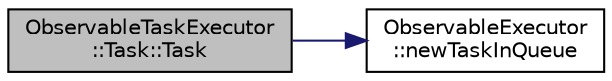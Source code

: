 digraph "ObservableTaskExecutor::Task::Task"
{
 // LATEX_PDF_SIZE
  edge [fontname="Helvetica",fontsize="10",labelfontname="Helvetica",labelfontsize="10"];
  node [fontname="Helvetica",fontsize="10",shape=record];
  rankdir="LR";
  Node1 [label="ObservableTaskExecutor\l::Task::Task",height=0.2,width=0.4,color="black", fillcolor="grey75", style="filled", fontcolor="black",tooltip=" "];
  Node1 -> Node2 [color="midnightblue",fontsize="10",style="solid",fontname="Helvetica"];
  Node2 [label="ObservableExecutor\l::newTaskInQueue",height=0.2,width=0.4,color="black", fillcolor="white", style="filled",URL="$class_observable_executor.html#aa26f0785583b5574136c3e8b909363c2",tooltip=" "];
}

